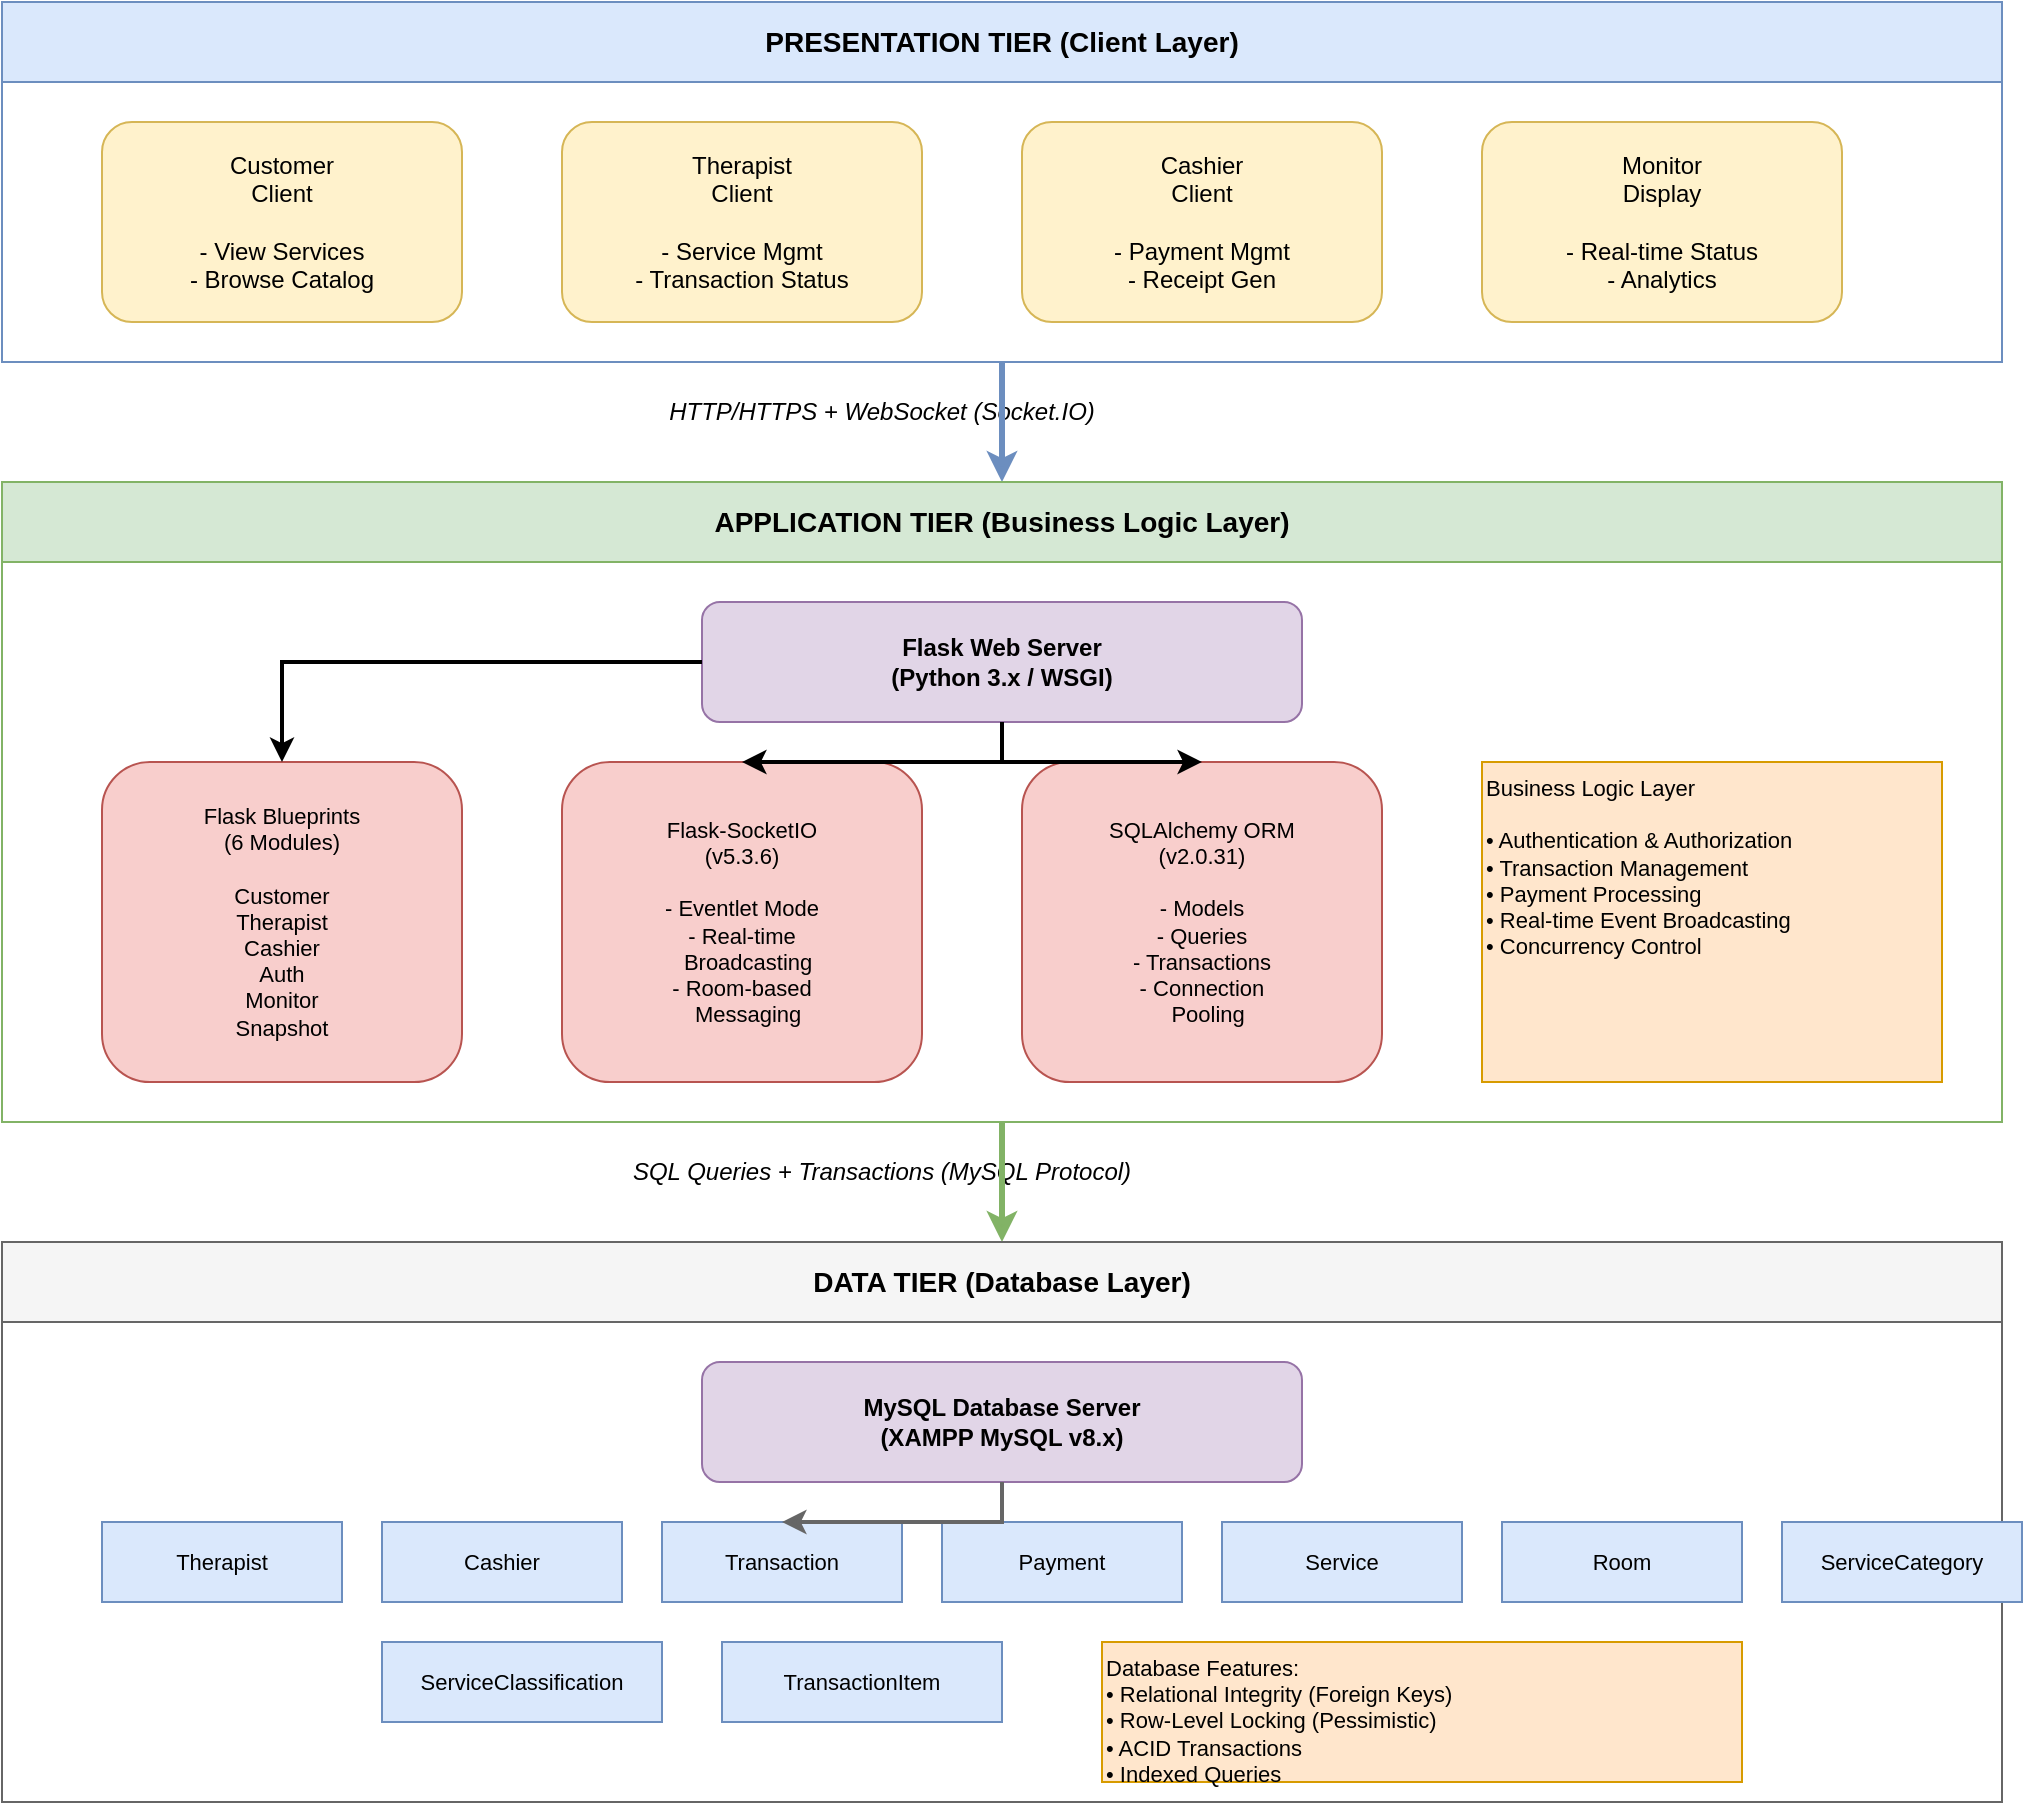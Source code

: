 <mxfile version="22.0.0" type="device">
  <diagram name="System Architecture" id="system-arch-diagram">
    <mxGraphModel dx="1422" dy="794" grid="1" gridSize="10" guides="1" tooltips="1" connect="1" arrows="1" fold="1" page="1" pageScale="1" pageWidth="1169" pageHeight="827" math="0" shadow="0">
      <root>
        <mxCell id="0" />
        <mxCell id="1" parent="0" />
        
        <!-- PRESENTATION TIER -->
        <mxCell id="presentation-tier-container" value="PRESENTATION TIER (Client Layer)" style="swimlane;whiteSpace=wrap;html=1;fillColor=#dae8fc;strokeColor=#6c8ebf;fontSize=14;fontStyle=1;startSize=40;" vertex="1" parent="1">
          <mxGeometry x="80" y="40" width="1000" height="180" as="geometry" />
        </mxCell>
        
        <!-- Customer Client -->
        <mxCell id="customer-client" value="Customer&lt;br&gt;Client&lt;br&gt;&lt;br&gt;- View Services&lt;br&gt;- Browse Catalog" style="rounded=1;whiteSpace=wrap;html=1;fillColor=#fff2cc;strokeColor=#d6b656;fontSize=12;" vertex="1" parent="presentation-tier-container">
          <mxGeometry x="50" y="60" width="180" height="100" as="geometry" />
        </mxCell>
        
        <!-- Therapist Client -->
        <mxCell id="therapist-client" value="Therapist&lt;br&gt;Client&lt;br&gt;&lt;br&gt;- Service Mgmt&lt;br&gt;- Transaction Status" style="rounded=1;whiteSpace=wrap;html=1;fillColor=#fff2cc;strokeColor=#d6b656;fontSize=12;" vertex="1" parent="presentation-tier-container">
          <mxGeometry x="280" y="60" width="180" height="100" as="geometry" />
        </mxCell>
        
        <!-- Cashier Client -->
        <mxCell id="cashier-client" value="Cashier&lt;br&gt;Client&lt;br&gt;&lt;br&gt;- Payment Mgmt&lt;br&gt;- Receipt Gen" style="rounded=1;whiteSpace=wrap;html=1;fillColor=#fff2cc;strokeColor=#d6b656;fontSize=12;" vertex="1" parent="presentation-tier-container">
          <mxGeometry x="510" y="60" width="180" height="100" as="geometry" />
        </mxCell>
        
        <!-- Monitor Client -->
        <mxCell id="monitor-client" value="Monitor&lt;br&gt;Display&lt;br&gt;&lt;br&gt;- Real-time Status&lt;br&gt;- Analytics" style="rounded=1;whiteSpace=wrap;html=1;fillColor=#fff2cc;strokeColor=#d6b656;fontSize=12;" vertex="1" parent="presentation-tier-container">
          <mxGeometry x="740" y="60" width="180" height="100" as="geometry" />
        </mxCell>
        
        <!-- Communication Label -->
        <mxCell id="comm-label" value="HTTP/HTTPS + WebSocket (Socket.IO)" style="text;html=1;strokeColor=none;fillColor=none;align=center;verticalAlign=middle;whiteSpace=wrap;rounded=0;fontSize=12;fontStyle=2;" vertex="1" parent="1">
          <mxGeometry x="380" y="230" width="280" height="30" as="geometry" />
        </mxCell>
        
        <!-- Arrow from Presentation to Application -->
        <mxCell id="arrow-pres-to-app" style="edgeStyle=orthogonalEdgeStyle;rounded=0;orthogonalLoop=1;jettySize=auto;html=1;strokeWidth=3;endArrow=classic;endFill=1;strokeColor=#6c8ebf;" edge="1" parent="1" source="presentation-tier-container" target="application-tier-container">
          <mxGeometry relative="1" as="geometry">
            <mxPoint x="580" y="220" as="sourcePoint" />
            <mxPoint x="580" y="280" as="targetPoint" />
          </mxGeometry>
        </mxCell>
        
        <!-- APPLICATION TIER -->
        <mxCell id="application-tier-container" value="APPLICATION TIER (Business Logic Layer)" style="swimlane;whiteSpace=wrap;html=1;fillColor=#d5e8d4;strokeColor=#82b366;fontSize=14;fontStyle=1;startSize=40;" vertex="1" parent="1">
          <mxGeometry x="80" y="280" width="1000" height="320" as="geometry" />
        </mxCell>
        
        <!-- Flask Server -->
        <mxCell id="flask-server" value="Flask Web Server&lt;br&gt;(Python 3.x / WSGI)" style="rounded=1;whiteSpace=wrap;html=1;fillColor=#e1d5e7;strokeColor=#9673a6;fontSize=12;fontStyle=1;" vertex="1" parent="application-tier-container">
          <mxGeometry x="350" y="60" width="300" height="60" as="geometry" />
        </mxCell>
        
        <!-- Flask Blueprints -->
        <mxCell id="flask-blueprints" value="Flask Blueprints&lt;br&gt;(6 Modules)&lt;br&gt;&lt;br&gt;Customer&lt;br&gt;Therapist&lt;br&gt;Cashier&lt;br&gt;Auth&lt;br&gt;Monitor&lt;br&gt;Snapshot" style="rounded=1;whiteSpace=wrap;html=1;fillColor=#f8cecc;strokeColor=#b85450;fontSize=11;" vertex="1" parent="application-tier-container">
          <mxGeometry x="50" y="140" width="180" height="160" as="geometry" />
        </mxCell>
        
        <!-- Flask-SocketIO -->
        <mxCell id="flask-socketio" value="Flask-SocketIO&lt;br&gt;(v5.3.6)&lt;br&gt;&lt;br&gt;- Eventlet Mode&lt;br&gt;- Real-time&lt;br&gt;&amp;nbsp;&amp;nbsp;Broadcasting&lt;br&gt;- Room-based&lt;br&gt;&amp;nbsp;&amp;nbsp;Messaging" style="rounded=1;whiteSpace=wrap;html=1;fillColor=#f8cecc;strokeColor=#b85450;fontSize=11;" vertex="1" parent="application-tier-container">
          <mxGeometry x="280" y="140" width="180" height="160" as="geometry" />
        </mxCell>
        
        <!-- SQLAlchemy ORM -->
        <mxCell id="sqlalchemy-orm" value="SQLAlchemy ORM&lt;br&gt;(v2.0.31)&lt;br&gt;&lt;br&gt;- Models&lt;br&gt;- Queries&lt;br&gt;- Transactions&lt;br&gt;- Connection&lt;br&gt;&amp;nbsp;&amp;nbsp;Pooling" style="rounded=1;whiteSpace=wrap;html=1;fillColor=#f8cecc;strokeColor=#b85450;fontSize=11;" vertex="1" parent="application-tier-container">
          <mxGeometry x="510" y="140" width="180" height="160" as="geometry" />
        </mxCell>
        
        <!-- Business Logic -->
        <mxCell id="business-logic" value="Business Logic Layer&lt;br&gt;&lt;br&gt;• Authentication &amp;amp; Authorization&lt;br&gt;• Transaction Management&lt;br&gt;• Payment Processing&lt;br&gt;• Real-time Event Broadcasting&lt;br&gt;• Concurrency Control" style="rounded=0;whiteSpace=wrap;html=1;fillColor=#ffe6cc;strokeColor=#d79b00;fontSize=11;align=left;verticalAlign=top;" vertex="1" parent="application-tier-container">
          <mxGeometry x="740" y="140" width="230" height="160" as="geometry" />
        </mxCell>
        
        <!-- Arrows from Flask to components -->
        <mxCell id="arrow-flask-to-blueprints" style="edgeStyle=orthogonalEdgeStyle;rounded=0;orthogonalLoop=1;jettySize=auto;html=1;strokeWidth=2;endArrow=classic;endFill=1;" edge="1" parent="application-tier-container" source="flask-server" target="flask-blueprints">
          <mxGeometry relative="1" as="geometry" />
        </mxCell>
        
        <mxCell id="arrow-flask-to-socketio" style="edgeStyle=orthogonalEdgeStyle;rounded=0;orthogonalLoop=1;jettySize=auto;html=1;strokeWidth=2;endArrow=classic;endFill=1;" edge="1" parent="application-tier-container" source="flask-server" target="flask-socketio">
          <mxGeometry relative="1" as="geometry" />
        </mxCell>
        
        <mxCell id="arrow-flask-to-sqlalchemy" style="edgeStyle=orthogonalEdgeStyle;rounded=0;orthogonalLoop=1;jettySize=auto;html=1;strokeWidth=2;endArrow=classic;endFill=1;" edge="1" parent="application-tier-container" source="flask-server" target="sqlalchemy-orm">
          <mxGeometry relative="1" as="geometry" />
        </mxCell>
        
        <!-- SQL Communication Label -->
        <mxCell id="sql-comm-label" value="SQL Queries + Transactions (MySQL Protocol)" style="text;html=1;strokeColor=none;fillColor=none;align=center;verticalAlign=middle;whiteSpace=wrap;rounded=0;fontSize=12;fontStyle=2;" vertex="1" parent="1">
          <mxGeometry x="380" y="610" width="280" height="30" as="geometry" />
        </mxCell>
        
        <!-- Arrow from Application to Data -->
        <mxCell id="arrow-app-to-data" style="edgeStyle=orthogonalEdgeStyle;rounded=0;orthogonalLoop=1;jettySize=auto;html=1;strokeWidth=3;endArrow=classic;endFill=1;strokeColor=#82b366;" edge="1" parent="1" source="application-tier-container" target="data-tier-container">
          <mxGeometry relative="1" as="geometry">
            <mxPoint x="580" y="600" as="sourcePoint" />
            <mxPoint x="580" y="660" as="targetPoint" />
          </mxGeometry>
        </mxCell>
        
        <!-- DATA TIER -->
        <mxCell id="data-tier-container" value="DATA TIER (Database Layer)" style="swimlane;whiteSpace=wrap;html=1;fillColor=#f5f5f5;strokeColor=#666666;fontSize=14;fontStyle=1;startSize=40;" vertex="1" parent="1">
          <mxGeometry x="80" y="660" width="1000" height="280" as="geometry" />
        </mxCell>
        
        <!-- MySQL Server -->
        <mxCell id="mysql-server" value="MySQL Database Server&lt;br&gt;(XAMPP MySQL v8.x)" style="rounded=1;whiteSpace=wrap;html=1;fillColor=#e1d5e7;strokeColor=#9673a6;fontSize=12;fontStyle=1;" vertex="1" parent="data-tier-container">
          <mxGeometry x="350" y="60" width="300" height="60" as="geometry" />
        </mxCell>
        
        <!-- Entity Group 1 -->
        <mxCell id="entity-group-1" value="Therapist" style="rounded=0;whiteSpace=wrap;html=1;fillColor=#dae8fc;strokeColor=#6c8ebf;fontSize=11;" vertex="1" parent="data-tier-container">
          <mxGeometry x="50" y="140" width="120" height="40" as="geometry" />
        </mxCell>
        
        <mxCell id="entity-group-2" value="Cashier" style="rounded=0;whiteSpace=wrap;html=1;fillColor=#dae8fc;strokeColor=#6c8ebf;fontSize=11;" vertex="1" parent="data-tier-container">
          <mxGeometry x="190" y="140" width="120" height="40" as="geometry" />
        </mxCell>
        
        <mxCell id="entity-group-3" value="Transaction" style="rounded=0;whiteSpace=wrap;html=1;fillColor=#dae8fc;strokeColor=#6c8ebf;fontSize=11;" vertex="1" parent="data-tier-container">
          <mxGeometry x="330" y="140" width="120" height="40" as="geometry" />
        </mxCell>
        
        <mxCell id="entity-group-4" value="Payment" style="rounded=0;whiteSpace=wrap;html=1;fillColor=#dae8fc;strokeColor=#6c8ebf;fontSize=11;" vertex="1" parent="data-tier-container">
          <mxGeometry x="470" y="140" width="120" height="40" as="geometry" />
        </mxCell>
        
        <mxCell id="entity-group-5" value="Service" style="rounded=0;whiteSpace=wrap;html=1;fillColor=#dae8fc;strokeColor=#6c8ebf;fontSize=11;" vertex="1" parent="data-tier-container">
          <mxGeometry x="610" y="140" width="120" height="40" as="geometry" />
        </mxCell>
        
        <mxCell id="entity-group-6" value="Room" style="rounded=0;whiteSpace=wrap;html=1;fillColor=#dae8fc;strokeColor=#6c8ebf;fontSize=11;" vertex="1" parent="data-tier-container">
          <mxGeometry x="750" y="140" width="120" height="40" as="geometry" />
        </mxCell>
        
        <mxCell id="entity-group-7" value="ServiceCategory" style="rounded=0;whiteSpace=wrap;html=1;fillColor=#dae8fc;strokeColor=#6c8ebf;fontSize=11;" vertex="1" parent="data-tier-container">
          <mxGeometry x="890" y="140" width="120" height="40" as="geometry" />
        </mxCell>
        
        <mxCell id="entity-group-8" value="ServiceClassification" style="rounded=0;whiteSpace=wrap;html=1;fillColor=#dae8fc;strokeColor=#6c8ebf;fontSize=11;" vertex="1" parent="data-tier-container">
          <mxGeometry x="190" y="200" width="140" height="40" as="geometry" />
        </mxCell>
        
        <mxCell id="entity-group-9" value="TransactionItem" style="rounded=0;whiteSpace=wrap;html=1;fillColor=#dae8fc;strokeColor=#6c8ebf;fontSize=11;" vertex="1" parent="data-tier-container">
          <mxGeometry x="360" y="200" width="140" height="40" as="geometry" />
        </mxCell>
        
        <!-- Database Features -->
        <mxCell id="db-features" value="Database Features:&lt;br&gt;• Relational Integrity (Foreign Keys)&lt;br&gt;• Row-Level Locking (Pessimistic)&lt;br&gt;• ACID Transactions&lt;br&gt;• Indexed Queries" style="rounded=0;whiteSpace=wrap;html=1;fillColor=#ffe6cc;strokeColor=#d79b00;fontSize=11;align=left;verticalAlign=top;" vertex="1" parent="data-tier-container">
          <mxGeometry x="550" y="200" width="320" height="70" as="geometry" />
        </mxCell>
        
        <!-- Arrows from MySQL to entities -->
        <mxCell id="arrow-mysql-to-entities" style="edgeStyle=orthogonalEdgeStyle;rounded=0;orthogonalLoop=1;jettySize=auto;html=1;strokeWidth=2;endArrow=classic;endFill=1;strokeColor=#666666;" edge="1" parent="data-tier-container" source="mysql-server" target="entity-group-3">
          <mxGeometry relative="1" as="geometry" />
        </mxCell>
        
      </root>
    </mxGraphModel>
  </diagram>
</mxfile>
